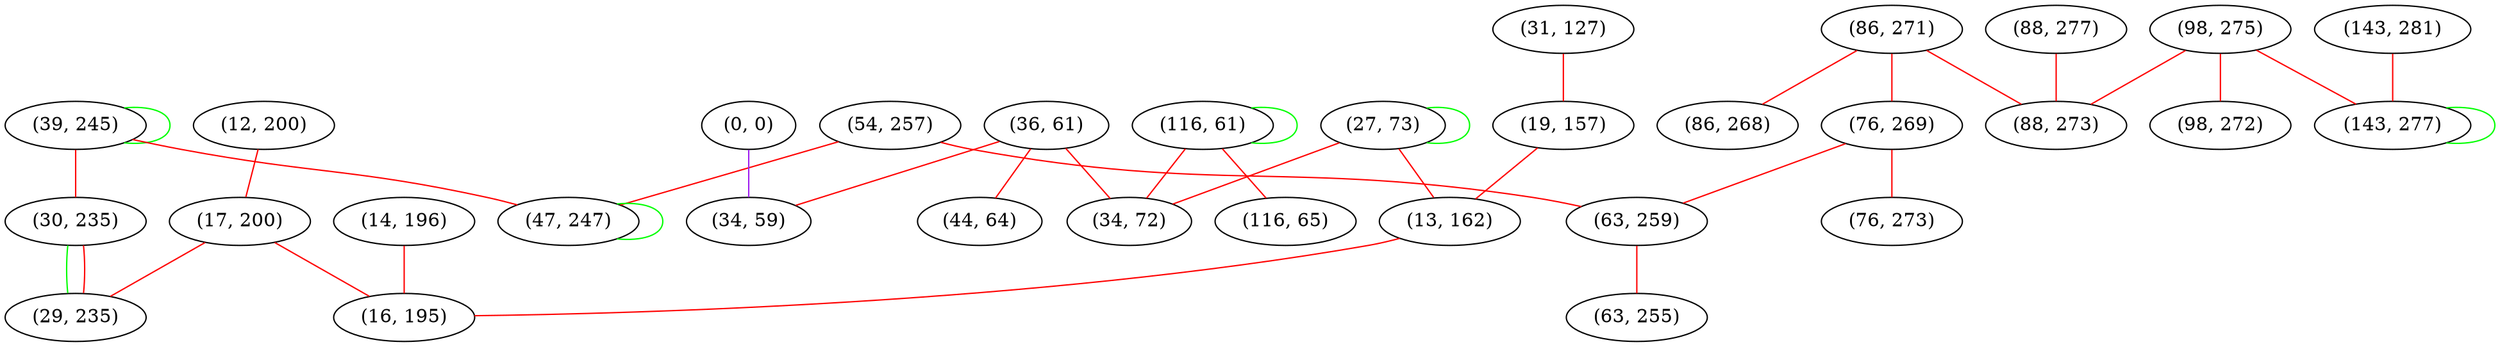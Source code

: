 graph "" {
"(39, 245)";
"(98, 275)";
"(86, 271)";
"(30, 235)";
"(54, 257)";
"(27, 73)";
"(31, 127)";
"(36, 61)";
"(98, 272)";
"(47, 247)";
"(19, 157)";
"(86, 268)";
"(143, 281)";
"(88, 277)";
"(12, 200)";
"(17, 200)";
"(0, 0)";
"(44, 64)";
"(88, 273)";
"(14, 196)";
"(116, 61)";
"(13, 162)";
"(76, 269)";
"(34, 72)";
"(16, 195)";
"(143, 277)";
"(116, 65)";
"(29, 235)";
"(76, 273)";
"(63, 259)";
"(34, 59)";
"(63, 255)";
"(39, 245)" -- "(30, 235)"  [color=red, key=0, weight=1];
"(39, 245)" -- "(39, 245)"  [color=green, key=0, weight=2];
"(39, 245)" -- "(47, 247)"  [color=red, key=0, weight=1];
"(98, 275)" -- "(88, 273)"  [color=red, key=0, weight=1];
"(98, 275)" -- "(98, 272)"  [color=red, key=0, weight=1];
"(98, 275)" -- "(143, 277)"  [color=red, key=0, weight=1];
"(86, 271)" -- "(76, 269)"  [color=red, key=0, weight=1];
"(86, 271)" -- "(88, 273)"  [color=red, key=0, weight=1];
"(86, 271)" -- "(86, 268)"  [color=red, key=0, weight=1];
"(30, 235)" -- "(29, 235)"  [color=green, key=0, weight=2];
"(30, 235)" -- "(29, 235)"  [color=red, key=1, weight=1];
"(54, 257)" -- "(63, 259)"  [color=red, key=0, weight=1];
"(54, 257)" -- "(47, 247)"  [color=red, key=0, weight=1];
"(27, 73)" -- "(34, 72)"  [color=red, key=0, weight=1];
"(27, 73)" -- "(27, 73)"  [color=green, key=0, weight=2];
"(27, 73)" -- "(13, 162)"  [color=red, key=0, weight=1];
"(31, 127)" -- "(19, 157)"  [color=red, key=0, weight=1];
"(36, 61)" -- "(34, 72)"  [color=red, key=0, weight=1];
"(36, 61)" -- "(34, 59)"  [color=red, key=0, weight=1];
"(36, 61)" -- "(44, 64)"  [color=red, key=0, weight=1];
"(47, 247)" -- "(47, 247)"  [color=green, key=0, weight=2];
"(19, 157)" -- "(13, 162)"  [color=red, key=0, weight=1];
"(143, 281)" -- "(143, 277)"  [color=red, key=0, weight=1];
"(88, 277)" -- "(88, 273)"  [color=red, key=0, weight=1];
"(12, 200)" -- "(17, 200)"  [color=red, key=0, weight=1];
"(17, 200)" -- "(16, 195)"  [color=red, key=0, weight=1];
"(17, 200)" -- "(29, 235)"  [color=red, key=0, weight=1];
"(0, 0)" -- "(34, 59)"  [color=purple, key=0, weight=4];
"(14, 196)" -- "(16, 195)"  [color=red, key=0, weight=1];
"(116, 61)" -- "(116, 61)"  [color=green, key=0, weight=2];
"(116, 61)" -- "(34, 72)"  [color=red, key=0, weight=1];
"(116, 61)" -- "(116, 65)"  [color=red, key=0, weight=1];
"(13, 162)" -- "(16, 195)"  [color=red, key=0, weight=1];
"(76, 269)" -- "(63, 259)"  [color=red, key=0, weight=1];
"(76, 269)" -- "(76, 273)"  [color=red, key=0, weight=1];
"(143, 277)" -- "(143, 277)"  [color=green, key=0, weight=2];
"(63, 259)" -- "(63, 255)"  [color=red, key=0, weight=1];
}
